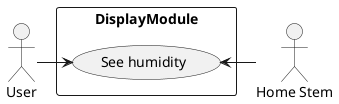 @startuml

actor "User" as user
rectangle DisplayModule {
  usecase "See humidity" as UC1
}
user -right-> UC1
actor "Home Stem" as hs
hs -left->UC1

@enduml